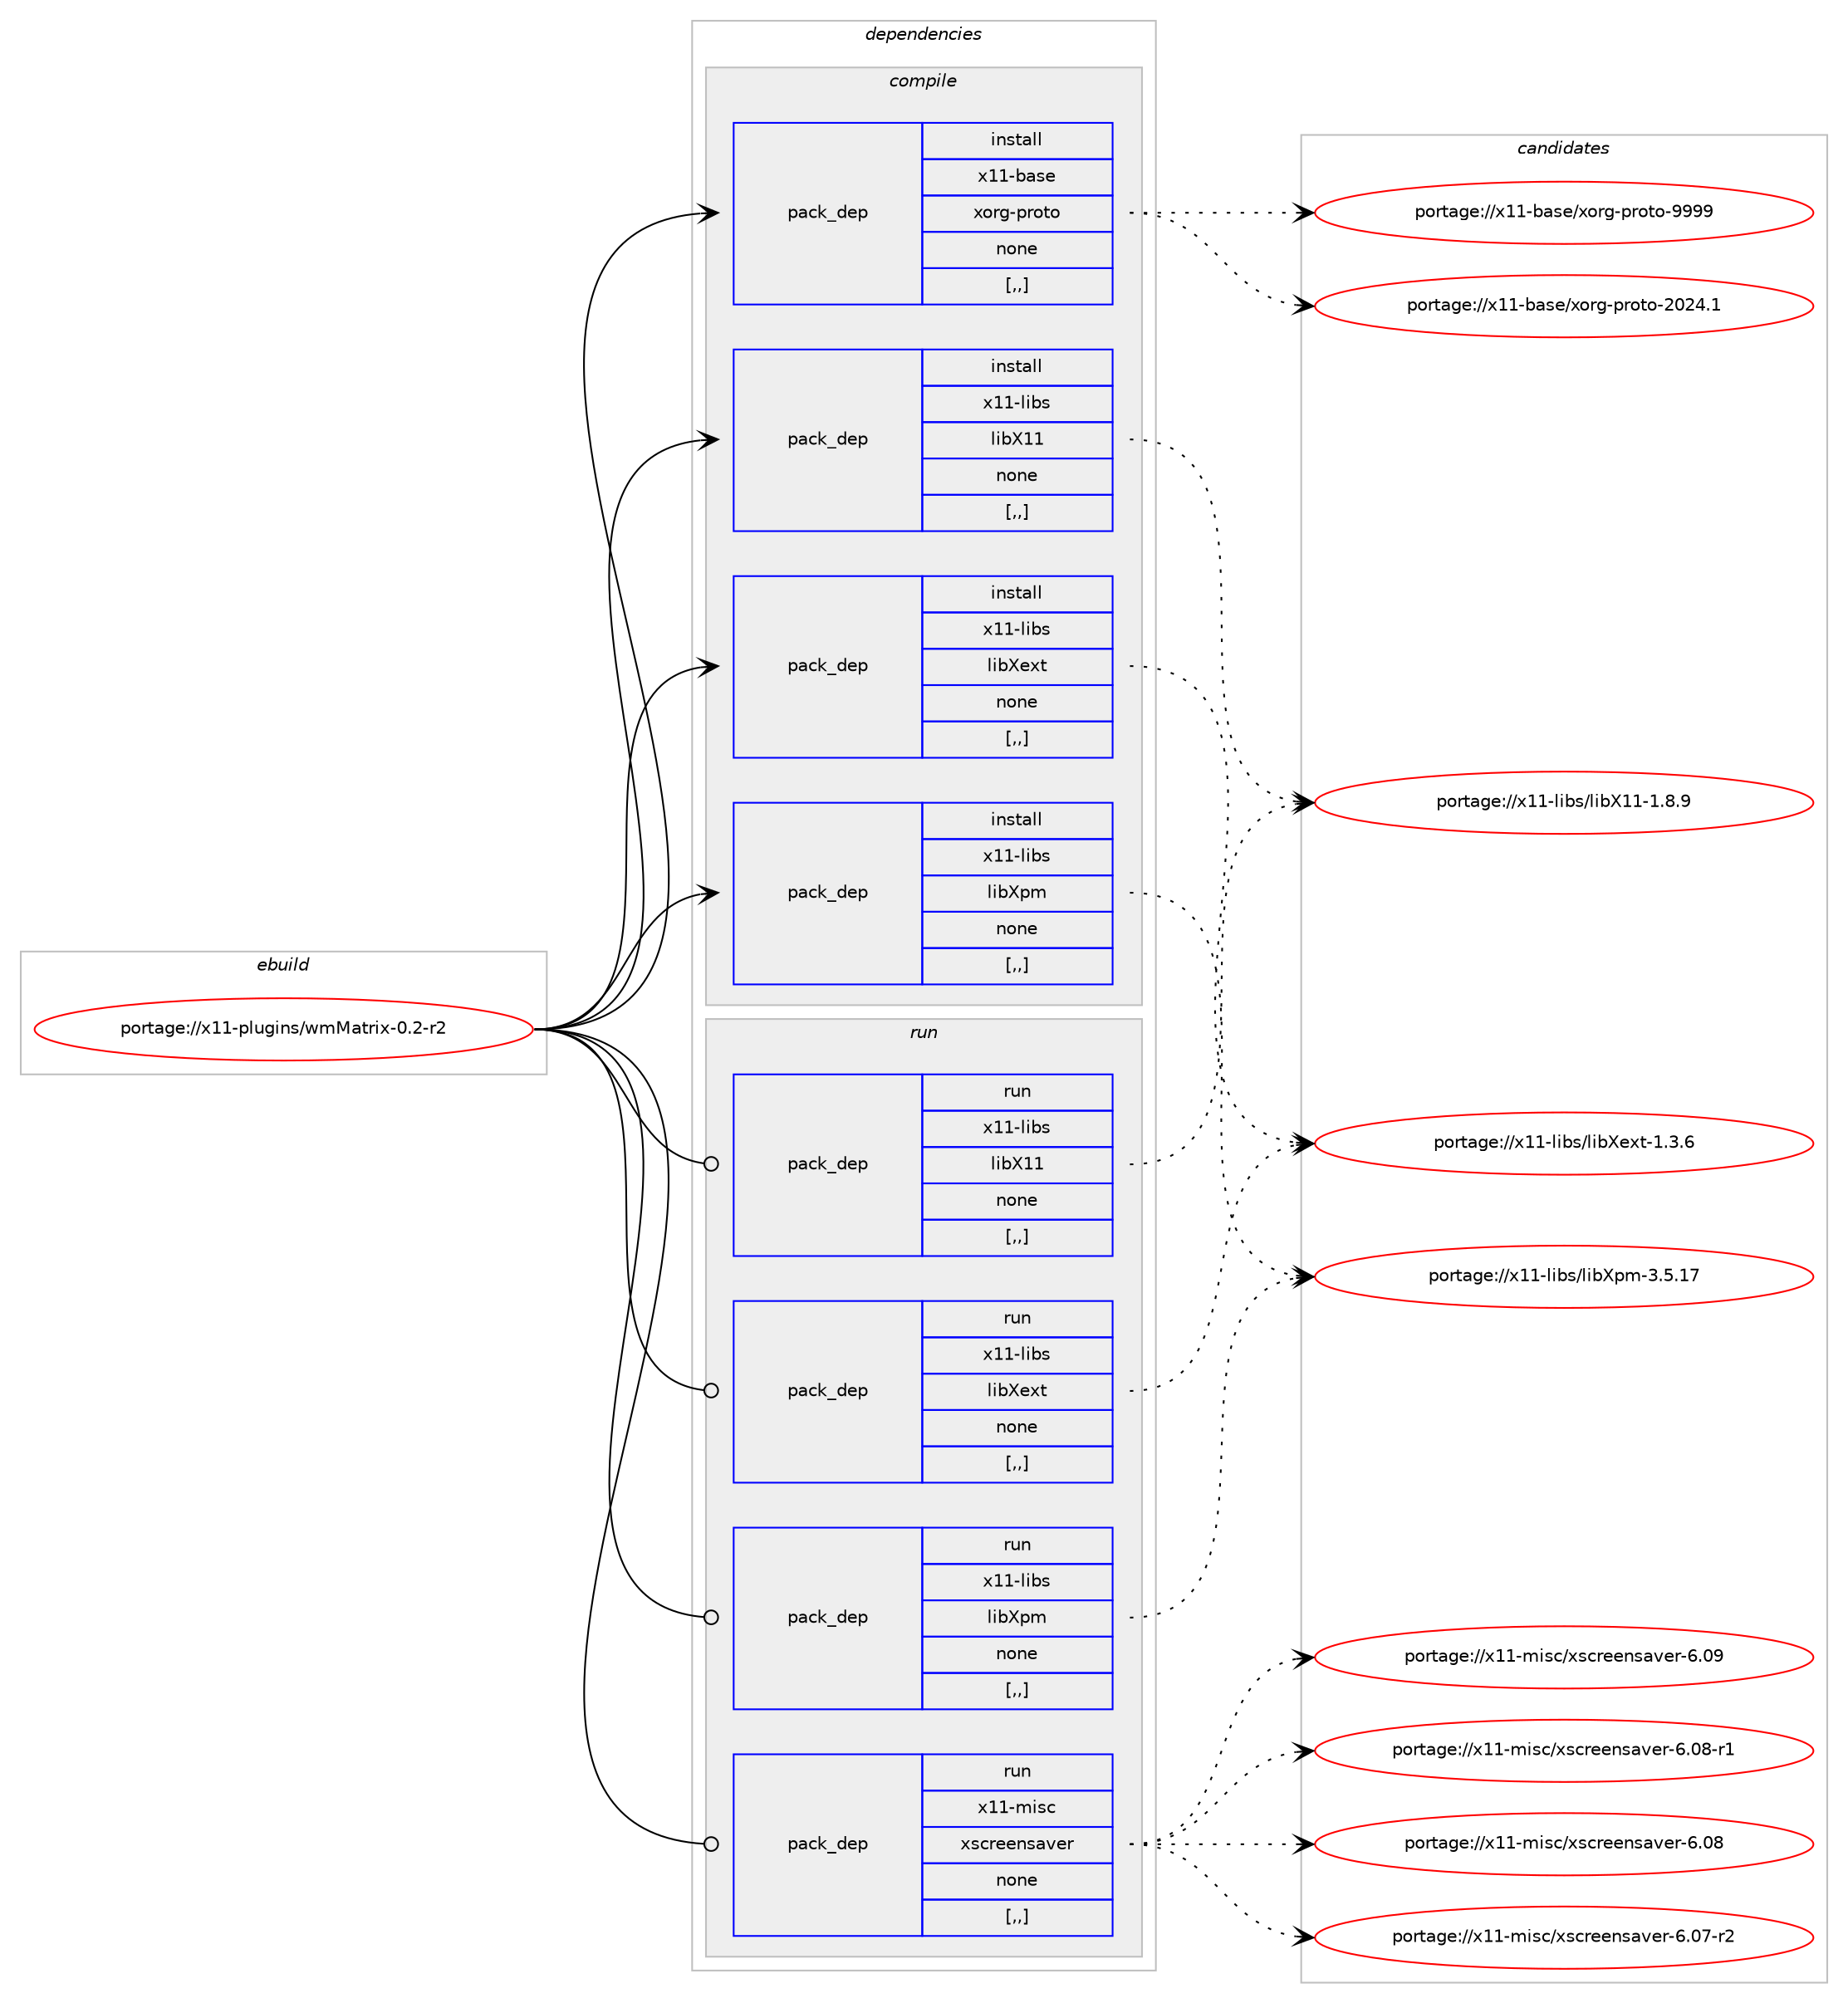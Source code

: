 digraph prolog {

# *************
# Graph options
# *************

newrank=true;
concentrate=true;
compound=true;
graph [rankdir=LR,fontname=Helvetica,fontsize=10,ranksep=1.5];#, ranksep=2.5, nodesep=0.2];
edge  [arrowhead=vee];
node  [fontname=Helvetica,fontsize=10];

# **********
# The ebuild
# **********

subgraph cluster_leftcol {
color=gray;
label=<<i>ebuild</i>>;
id [label="portage://x11-plugins/wmMatrix-0.2-r2", color=red, width=4, href="../x11-plugins/wmMatrix-0.2-r2.svg"];
}

# ****************
# The dependencies
# ****************

subgraph cluster_midcol {
color=gray;
label=<<i>dependencies</i>>;
subgraph cluster_compile {
fillcolor="#eeeeee";
style=filled;
label=<<i>compile</i>>;
subgraph pack337310 {
dependency462987 [label=<<TABLE BORDER="0" CELLBORDER="1" CELLSPACING="0" CELLPADDING="4" WIDTH="220"><TR><TD ROWSPAN="6" CELLPADDING="30">pack_dep</TD></TR><TR><TD WIDTH="110">install</TD></TR><TR><TD>x11-base</TD></TR><TR><TD>xorg-proto</TD></TR><TR><TD>none</TD></TR><TR><TD>[,,]</TD></TR></TABLE>>, shape=none, color=blue];
}
id:e -> dependency462987:w [weight=20,style="solid",arrowhead="vee"];
subgraph pack337311 {
dependency462988 [label=<<TABLE BORDER="0" CELLBORDER="1" CELLSPACING="0" CELLPADDING="4" WIDTH="220"><TR><TD ROWSPAN="6" CELLPADDING="30">pack_dep</TD></TR><TR><TD WIDTH="110">install</TD></TR><TR><TD>x11-libs</TD></TR><TR><TD>libX11</TD></TR><TR><TD>none</TD></TR><TR><TD>[,,]</TD></TR></TABLE>>, shape=none, color=blue];
}
id:e -> dependency462988:w [weight=20,style="solid",arrowhead="vee"];
subgraph pack337312 {
dependency462989 [label=<<TABLE BORDER="0" CELLBORDER="1" CELLSPACING="0" CELLPADDING="4" WIDTH="220"><TR><TD ROWSPAN="6" CELLPADDING="30">pack_dep</TD></TR><TR><TD WIDTH="110">install</TD></TR><TR><TD>x11-libs</TD></TR><TR><TD>libXext</TD></TR><TR><TD>none</TD></TR><TR><TD>[,,]</TD></TR></TABLE>>, shape=none, color=blue];
}
id:e -> dependency462989:w [weight=20,style="solid",arrowhead="vee"];
subgraph pack337313 {
dependency462990 [label=<<TABLE BORDER="0" CELLBORDER="1" CELLSPACING="0" CELLPADDING="4" WIDTH="220"><TR><TD ROWSPAN="6" CELLPADDING="30">pack_dep</TD></TR><TR><TD WIDTH="110">install</TD></TR><TR><TD>x11-libs</TD></TR><TR><TD>libXpm</TD></TR><TR><TD>none</TD></TR><TR><TD>[,,]</TD></TR></TABLE>>, shape=none, color=blue];
}
id:e -> dependency462990:w [weight=20,style="solid",arrowhead="vee"];
}
subgraph cluster_compileandrun {
fillcolor="#eeeeee";
style=filled;
label=<<i>compile and run</i>>;
}
subgraph cluster_run {
fillcolor="#eeeeee";
style=filled;
label=<<i>run</i>>;
subgraph pack337314 {
dependency462991 [label=<<TABLE BORDER="0" CELLBORDER="1" CELLSPACING="0" CELLPADDING="4" WIDTH="220"><TR><TD ROWSPAN="6" CELLPADDING="30">pack_dep</TD></TR><TR><TD WIDTH="110">run</TD></TR><TR><TD>x11-libs</TD></TR><TR><TD>libX11</TD></TR><TR><TD>none</TD></TR><TR><TD>[,,]</TD></TR></TABLE>>, shape=none, color=blue];
}
id:e -> dependency462991:w [weight=20,style="solid",arrowhead="odot"];
subgraph pack337315 {
dependency462992 [label=<<TABLE BORDER="0" CELLBORDER="1" CELLSPACING="0" CELLPADDING="4" WIDTH="220"><TR><TD ROWSPAN="6" CELLPADDING="30">pack_dep</TD></TR><TR><TD WIDTH="110">run</TD></TR><TR><TD>x11-libs</TD></TR><TR><TD>libXext</TD></TR><TR><TD>none</TD></TR><TR><TD>[,,]</TD></TR></TABLE>>, shape=none, color=blue];
}
id:e -> dependency462992:w [weight=20,style="solid",arrowhead="odot"];
subgraph pack337316 {
dependency462993 [label=<<TABLE BORDER="0" CELLBORDER="1" CELLSPACING="0" CELLPADDING="4" WIDTH="220"><TR><TD ROWSPAN="6" CELLPADDING="30">pack_dep</TD></TR><TR><TD WIDTH="110">run</TD></TR><TR><TD>x11-libs</TD></TR><TR><TD>libXpm</TD></TR><TR><TD>none</TD></TR><TR><TD>[,,]</TD></TR></TABLE>>, shape=none, color=blue];
}
id:e -> dependency462993:w [weight=20,style="solid",arrowhead="odot"];
subgraph pack337317 {
dependency462994 [label=<<TABLE BORDER="0" CELLBORDER="1" CELLSPACING="0" CELLPADDING="4" WIDTH="220"><TR><TD ROWSPAN="6" CELLPADDING="30">pack_dep</TD></TR><TR><TD WIDTH="110">run</TD></TR><TR><TD>x11-misc</TD></TR><TR><TD>xscreensaver</TD></TR><TR><TD>none</TD></TR><TR><TD>[,,]</TD></TR></TABLE>>, shape=none, color=blue];
}
id:e -> dependency462994:w [weight=20,style="solid",arrowhead="odot"];
}
}

# **************
# The candidates
# **************

subgraph cluster_choices {
rank=same;
color=gray;
label=<<i>candidates</i>>;

subgraph choice337310 {
color=black;
nodesep=1;
choice120494945989711510147120111114103451121141111161114557575757 [label="portage://x11-base/xorg-proto-9999", color=red, width=4,href="../x11-base/xorg-proto-9999.svg"];
choice1204949459897115101471201111141034511211411111611145504850524649 [label="portage://x11-base/xorg-proto-2024.1", color=red, width=4,href="../x11-base/xorg-proto-2024.1.svg"];
dependency462987:e -> choice120494945989711510147120111114103451121141111161114557575757:w [style=dotted,weight="100"];
dependency462987:e -> choice1204949459897115101471201111141034511211411111611145504850524649:w [style=dotted,weight="100"];
}
subgraph choice337311 {
color=black;
nodesep=1;
choice120494945108105981154710810598884949454946564657 [label="portage://x11-libs/libX11-1.8.9", color=red, width=4,href="../x11-libs/libX11-1.8.9.svg"];
dependency462988:e -> choice120494945108105981154710810598884949454946564657:w [style=dotted,weight="100"];
}
subgraph choice337312 {
color=black;
nodesep=1;
choice12049494510810598115471081059888101120116454946514654 [label="portage://x11-libs/libXext-1.3.6", color=red, width=4,href="../x11-libs/libXext-1.3.6.svg"];
dependency462989:e -> choice12049494510810598115471081059888101120116454946514654:w [style=dotted,weight="100"];
}
subgraph choice337313 {
color=black;
nodesep=1;
choice1204949451081059811547108105988811210945514653464955 [label="portage://x11-libs/libXpm-3.5.17", color=red, width=4,href="../x11-libs/libXpm-3.5.17.svg"];
dependency462990:e -> choice1204949451081059811547108105988811210945514653464955:w [style=dotted,weight="100"];
}
subgraph choice337314 {
color=black;
nodesep=1;
choice120494945108105981154710810598884949454946564657 [label="portage://x11-libs/libX11-1.8.9", color=red, width=4,href="../x11-libs/libX11-1.8.9.svg"];
dependency462991:e -> choice120494945108105981154710810598884949454946564657:w [style=dotted,weight="100"];
}
subgraph choice337315 {
color=black;
nodesep=1;
choice12049494510810598115471081059888101120116454946514654 [label="portage://x11-libs/libXext-1.3.6", color=red, width=4,href="../x11-libs/libXext-1.3.6.svg"];
dependency462992:e -> choice12049494510810598115471081059888101120116454946514654:w [style=dotted,weight="100"];
}
subgraph choice337316 {
color=black;
nodesep=1;
choice1204949451081059811547108105988811210945514653464955 [label="portage://x11-libs/libXpm-3.5.17", color=red, width=4,href="../x11-libs/libXpm-3.5.17.svg"];
dependency462993:e -> choice1204949451081059811547108105988811210945514653464955:w [style=dotted,weight="100"];
}
subgraph choice337317 {
color=black;
nodesep=1;
choice120494945109105115994712011599114101101110115971181011144554464857 [label="portage://x11-misc/xscreensaver-6.09", color=red, width=4,href="../x11-misc/xscreensaver-6.09.svg"];
choice1204949451091051159947120115991141011011101159711810111445544648564511449 [label="portage://x11-misc/xscreensaver-6.08-r1", color=red, width=4,href="../x11-misc/xscreensaver-6.08-r1.svg"];
choice120494945109105115994712011599114101101110115971181011144554464856 [label="portage://x11-misc/xscreensaver-6.08", color=red, width=4,href="../x11-misc/xscreensaver-6.08.svg"];
choice1204949451091051159947120115991141011011101159711810111445544648554511450 [label="portage://x11-misc/xscreensaver-6.07-r2", color=red, width=4,href="../x11-misc/xscreensaver-6.07-r2.svg"];
dependency462994:e -> choice120494945109105115994712011599114101101110115971181011144554464857:w [style=dotted,weight="100"];
dependency462994:e -> choice1204949451091051159947120115991141011011101159711810111445544648564511449:w [style=dotted,weight="100"];
dependency462994:e -> choice120494945109105115994712011599114101101110115971181011144554464856:w [style=dotted,weight="100"];
dependency462994:e -> choice1204949451091051159947120115991141011011101159711810111445544648554511450:w [style=dotted,weight="100"];
}
}

}
